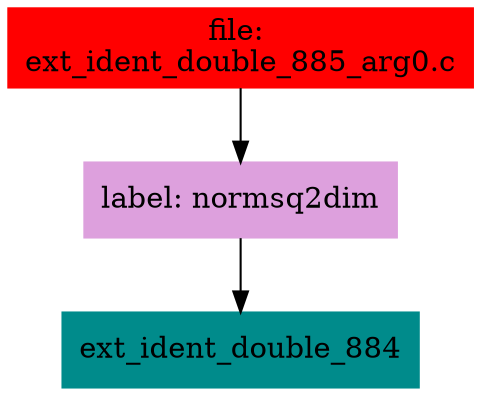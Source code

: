 digraph G {
node [shape=box]

0 [label="file: 
ext_ident_double_885_arg0.c",color=red, style=filled]
1 [label="label: normsq2dim",color=plum, style=filled]
0 -> 1
2 [label="ext_ident_double_884",color=cyan4, style=filled]
1 -> 2


}

